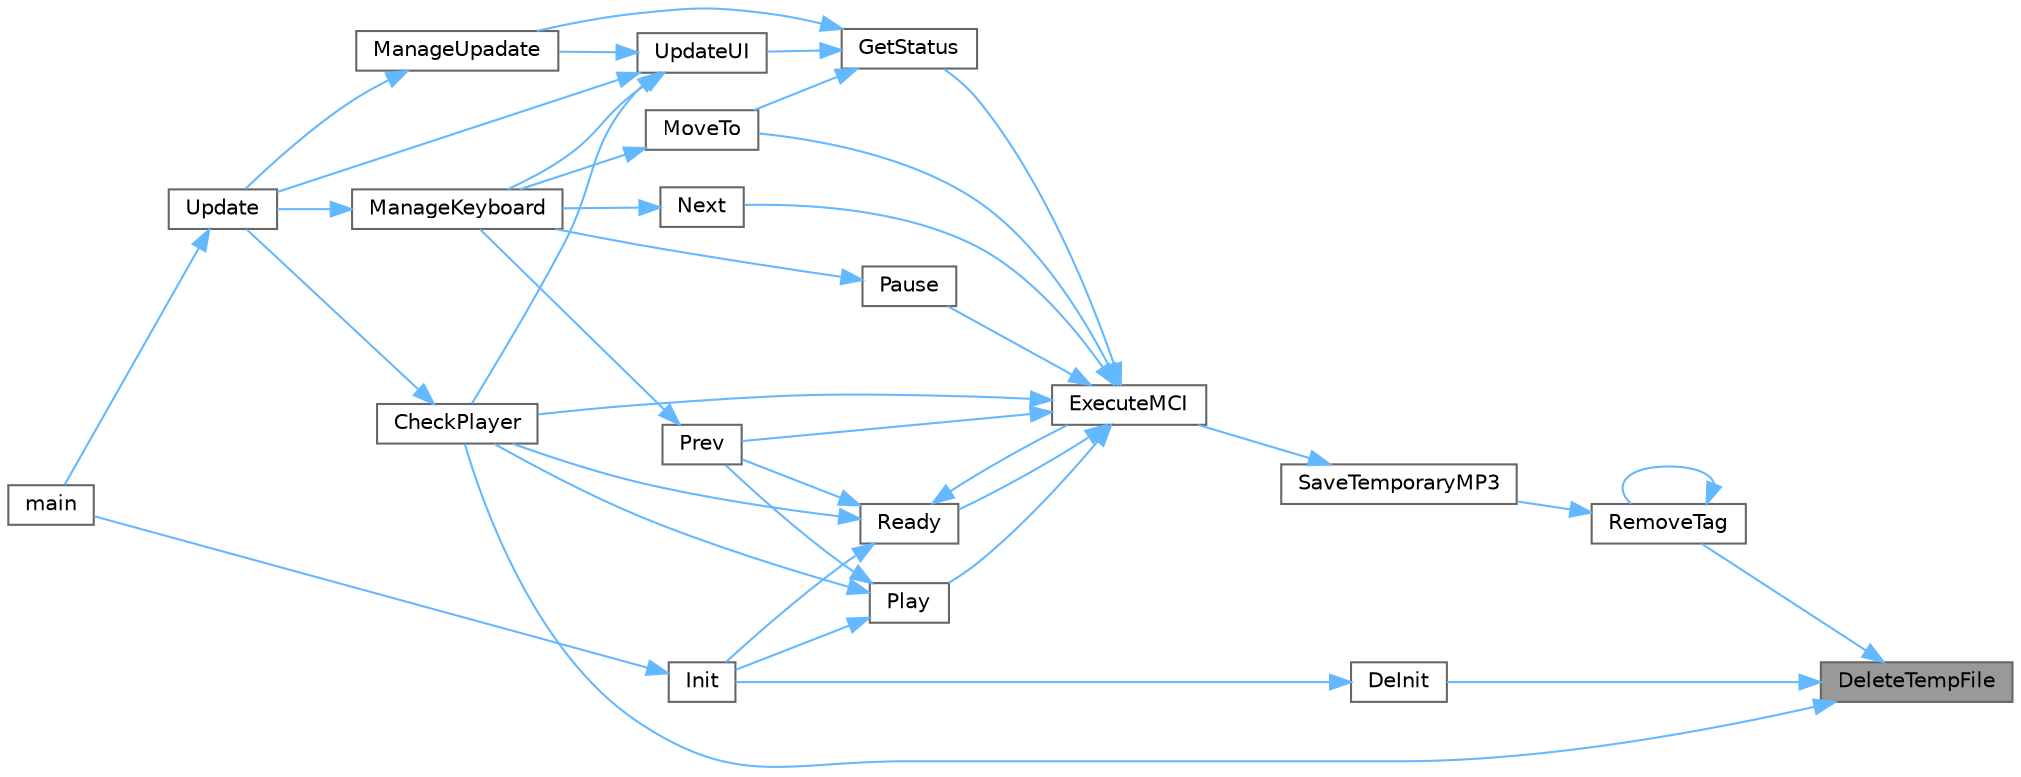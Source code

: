 digraph "DeleteTempFile"
{
 // LATEX_PDF_SIZE
  bgcolor="transparent";
  edge [fontname=Helvetica,fontsize=10,labelfontname=Helvetica,labelfontsize=10];
  node [fontname=Helvetica,fontsize=10,shape=box,height=0.2,width=0.4];
  rankdir="RL";
  Node1 [id="Node000001",label="DeleteTempFile",height=0.2,width=0.4,color="gray40", fillcolor="grey60", style="filled", fontcolor="black",tooltip=" "];
  Node1 -> Node2 [id="edge1_Node000001_Node000002",dir="back",color="steelblue1",style="solid",tooltip=" "];
  Node2 [id="Node000002",label="CheckPlayer",height=0.2,width=0.4,color="grey40", fillcolor="white", style="filled",URL="$music_player_8cpp.html#aa657919bde438eaf13d0e8add07f737f",tooltip=" "];
  Node2 -> Node3 [id="edge2_Node000002_Node000003",dir="back",color="steelblue1",style="solid",tooltip=" "];
  Node3 [id="Node000003",label="Update",height=0.2,width=0.4,color="grey40", fillcolor="white", style="filled",URL="$main_8cpp.html#aec0783b5a136e042adcc47bae4fe5291",tooltip=" "];
  Node3 -> Node4 [id="edge3_Node000003_Node000004",dir="back",color="steelblue1",style="solid",tooltip=" "];
  Node4 [id="Node000004",label="main",height=0.2,width=0.4,color="grey40", fillcolor="white", style="filled",URL="$main_8cpp.html#ae66f6b31b5ad750f1fe042a706a4e3d4",tooltip=" "];
  Node1 -> Node5 [id="edge4_Node000001_Node000005",dir="back",color="steelblue1",style="solid",tooltip=" "];
  Node5 [id="Node000005",label="DeInit",height=0.2,width=0.4,color="grey40", fillcolor="white", style="filled",URL="$main_8cpp.html#ae683d1e0dd5b7166d03468c06e04907c",tooltip=" "];
  Node5 -> Node6 [id="edge5_Node000005_Node000006",dir="back",color="steelblue1",style="solid",tooltip=" "];
  Node6 [id="Node000006",label="Init",height=0.2,width=0.4,color="grey40", fillcolor="white", style="filled",URL="$main_8cpp.html#a1e3b6d38df0786ccf7f938d60e386aae",tooltip=" "];
  Node6 -> Node4 [id="edge6_Node000006_Node000004",dir="back",color="steelblue1",style="solid",tooltip=" "];
  Node1 -> Node7 [id="edge7_Node000001_Node000007",dir="back",color="steelblue1",style="solid",tooltip=" "];
  Node7 [id="Node000007",label="RemoveTag",height=0.2,width=0.4,color="grey40", fillcolor="white", style="filled",URL="$file_manager_8cpp.html#ad55f46581d81a52cb1dda780833bf687",tooltip=" "];
  Node7 -> Node7 [id="edge8_Node000007_Node000007",dir="back",color="steelblue1",style="solid",tooltip=" "];
  Node7 -> Node8 [id="edge9_Node000007_Node000008",dir="back",color="steelblue1",style="solid",tooltip=" "];
  Node8 [id="Node000008",label="SaveTemporaryMP3",height=0.2,width=0.4,color="grey40", fillcolor="white", style="filled",URL="$file_manager_8cpp.html#a228af4c49d625b5dcbe3dd03090b9866",tooltip=" "];
  Node8 -> Node9 [id="edge10_Node000008_Node000009",dir="back",color="steelblue1",style="solid",tooltip=" "];
  Node9 [id="Node000009",label="ExecuteMCI",height=0.2,width=0.4,color="grey40", fillcolor="white", style="filled",URL="$music_player_8cpp.html#a845a2209b10e92fb6e4fcbc0fbb8a8a4",tooltip=" "];
  Node9 -> Node2 [id="edge11_Node000009_Node000002",dir="back",color="steelblue1",style="solid",tooltip=" "];
  Node9 -> Node10 [id="edge12_Node000009_Node000010",dir="back",color="steelblue1",style="solid",tooltip=" "];
  Node10 [id="Node000010",label="GetStatus",height=0.2,width=0.4,color="grey40", fillcolor="white", style="filled",URL="$music_player_8cpp.html#a133ffa0437a422ffdb948b05f9310f1d",tooltip=" "];
  Node10 -> Node11 [id="edge13_Node000010_Node000011",dir="back",color="steelblue1",style="solid",tooltip=" "];
  Node11 [id="Node000011",label="ManageUpadate",height=0.2,width=0.4,color="grey40", fillcolor="white", style="filled",URL="$main_8cpp.html#afb6a73354a679f3501f4daeb26d6ad48",tooltip=" "];
  Node11 -> Node3 [id="edge14_Node000011_Node000003",dir="back",color="steelblue1",style="solid",tooltip=" "];
  Node10 -> Node12 [id="edge15_Node000010_Node000012",dir="back",color="steelblue1",style="solid",tooltip=" "];
  Node12 [id="Node000012",label="MoveTo",height=0.2,width=0.4,color="grey40", fillcolor="white", style="filled",URL="$music_player_8cpp.html#a2f5ad38e6e6d05e643ff8e0a801f20ec",tooltip=" "];
  Node12 -> Node13 [id="edge16_Node000012_Node000013",dir="back",color="steelblue1",style="solid",tooltip=" "];
  Node13 [id="Node000013",label="ManageKeyboard",height=0.2,width=0.4,color="grey40", fillcolor="white", style="filled",URL="$main_8cpp.html#a7aaf9bbe483841747e20d977f94977f4",tooltip=" "];
  Node13 -> Node3 [id="edge17_Node000013_Node000003",dir="back",color="steelblue1",style="solid",tooltip=" "];
  Node10 -> Node14 [id="edge18_Node000010_Node000014",dir="back",color="steelblue1",style="solid",tooltip=" "];
  Node14 [id="Node000014",label="UpdateUI",height=0.2,width=0.4,color="grey40", fillcolor="white", style="filled",URL="$player_u_i_8cpp.html#a0ed0f34fce6fb0d1c106dc480f61790a",tooltip=" "];
  Node14 -> Node2 [id="edge19_Node000014_Node000002",dir="back",color="steelblue1",style="solid",tooltip=" "];
  Node14 -> Node13 [id="edge20_Node000014_Node000013",dir="back",color="steelblue1",style="solid",tooltip=" "];
  Node14 -> Node11 [id="edge21_Node000014_Node000011",dir="back",color="steelblue1",style="solid",tooltip=" "];
  Node14 -> Node3 [id="edge22_Node000014_Node000003",dir="back",color="steelblue1",style="solid",tooltip=" "];
  Node9 -> Node12 [id="edge23_Node000009_Node000012",dir="back",color="steelblue1",style="solid",tooltip=" "];
  Node9 -> Node15 [id="edge24_Node000009_Node000015",dir="back",color="steelblue1",style="solid",tooltip=" "];
  Node15 [id="Node000015",label="Next",height=0.2,width=0.4,color="grey40", fillcolor="white", style="filled",URL="$music_player_8cpp.html#a659a293dd51073a1b9560bb80f687705",tooltip=" "];
  Node15 -> Node13 [id="edge25_Node000015_Node000013",dir="back",color="steelblue1",style="solid",tooltip=" "];
  Node9 -> Node16 [id="edge26_Node000009_Node000016",dir="back",color="steelblue1",style="solid",tooltip=" "];
  Node16 [id="Node000016",label="Pause",height=0.2,width=0.4,color="grey40", fillcolor="white", style="filled",URL="$music_player_8cpp.html#a70babc5227ddd16ca31dccc6cec0bb22",tooltip=" "];
  Node16 -> Node13 [id="edge27_Node000016_Node000013",dir="back",color="steelblue1",style="solid",tooltip=" "];
  Node9 -> Node17 [id="edge28_Node000009_Node000017",dir="back",color="steelblue1",style="solid",tooltip=" "];
  Node17 [id="Node000017",label="Play",height=0.2,width=0.4,color="grey40", fillcolor="white", style="filled",URL="$music_player_8cpp.html#a12574569144fb9d22d996965ee42b627",tooltip=" "];
  Node17 -> Node2 [id="edge29_Node000017_Node000002",dir="back",color="steelblue1",style="solid",tooltip=" "];
  Node17 -> Node6 [id="edge30_Node000017_Node000006",dir="back",color="steelblue1",style="solid",tooltip=" "];
  Node17 -> Node18 [id="edge31_Node000017_Node000018",dir="back",color="steelblue1",style="solid",tooltip=" "];
  Node18 [id="Node000018",label="Prev",height=0.2,width=0.4,color="grey40", fillcolor="white", style="filled",URL="$music_player_8cpp.html#aa5e6d1c9afab8f462aebc2ba76b91022",tooltip=" "];
  Node18 -> Node13 [id="edge32_Node000018_Node000013",dir="back",color="steelblue1",style="solid",tooltip=" "];
  Node9 -> Node18 [id="edge33_Node000009_Node000018",dir="back",color="steelblue1",style="solid",tooltip=" "];
  Node9 -> Node19 [id="edge34_Node000009_Node000019",dir="back",color="steelblue1",style="solid",tooltip=" "];
  Node19 [id="Node000019",label="Ready",height=0.2,width=0.4,color="grey40", fillcolor="white", style="filled",URL="$music_player_8cpp.html#a3071137f83027d3caeeb4fd67ff113ef",tooltip=" "];
  Node19 -> Node2 [id="edge35_Node000019_Node000002",dir="back",color="steelblue1",style="solid",tooltip=" "];
  Node19 -> Node9 [id="edge36_Node000019_Node000009",dir="back",color="steelblue1",style="solid",tooltip=" "];
  Node19 -> Node6 [id="edge37_Node000019_Node000006",dir="back",color="steelblue1",style="solid",tooltip=" "];
  Node19 -> Node18 [id="edge38_Node000019_Node000018",dir="back",color="steelblue1",style="solid",tooltip=" "];
}
